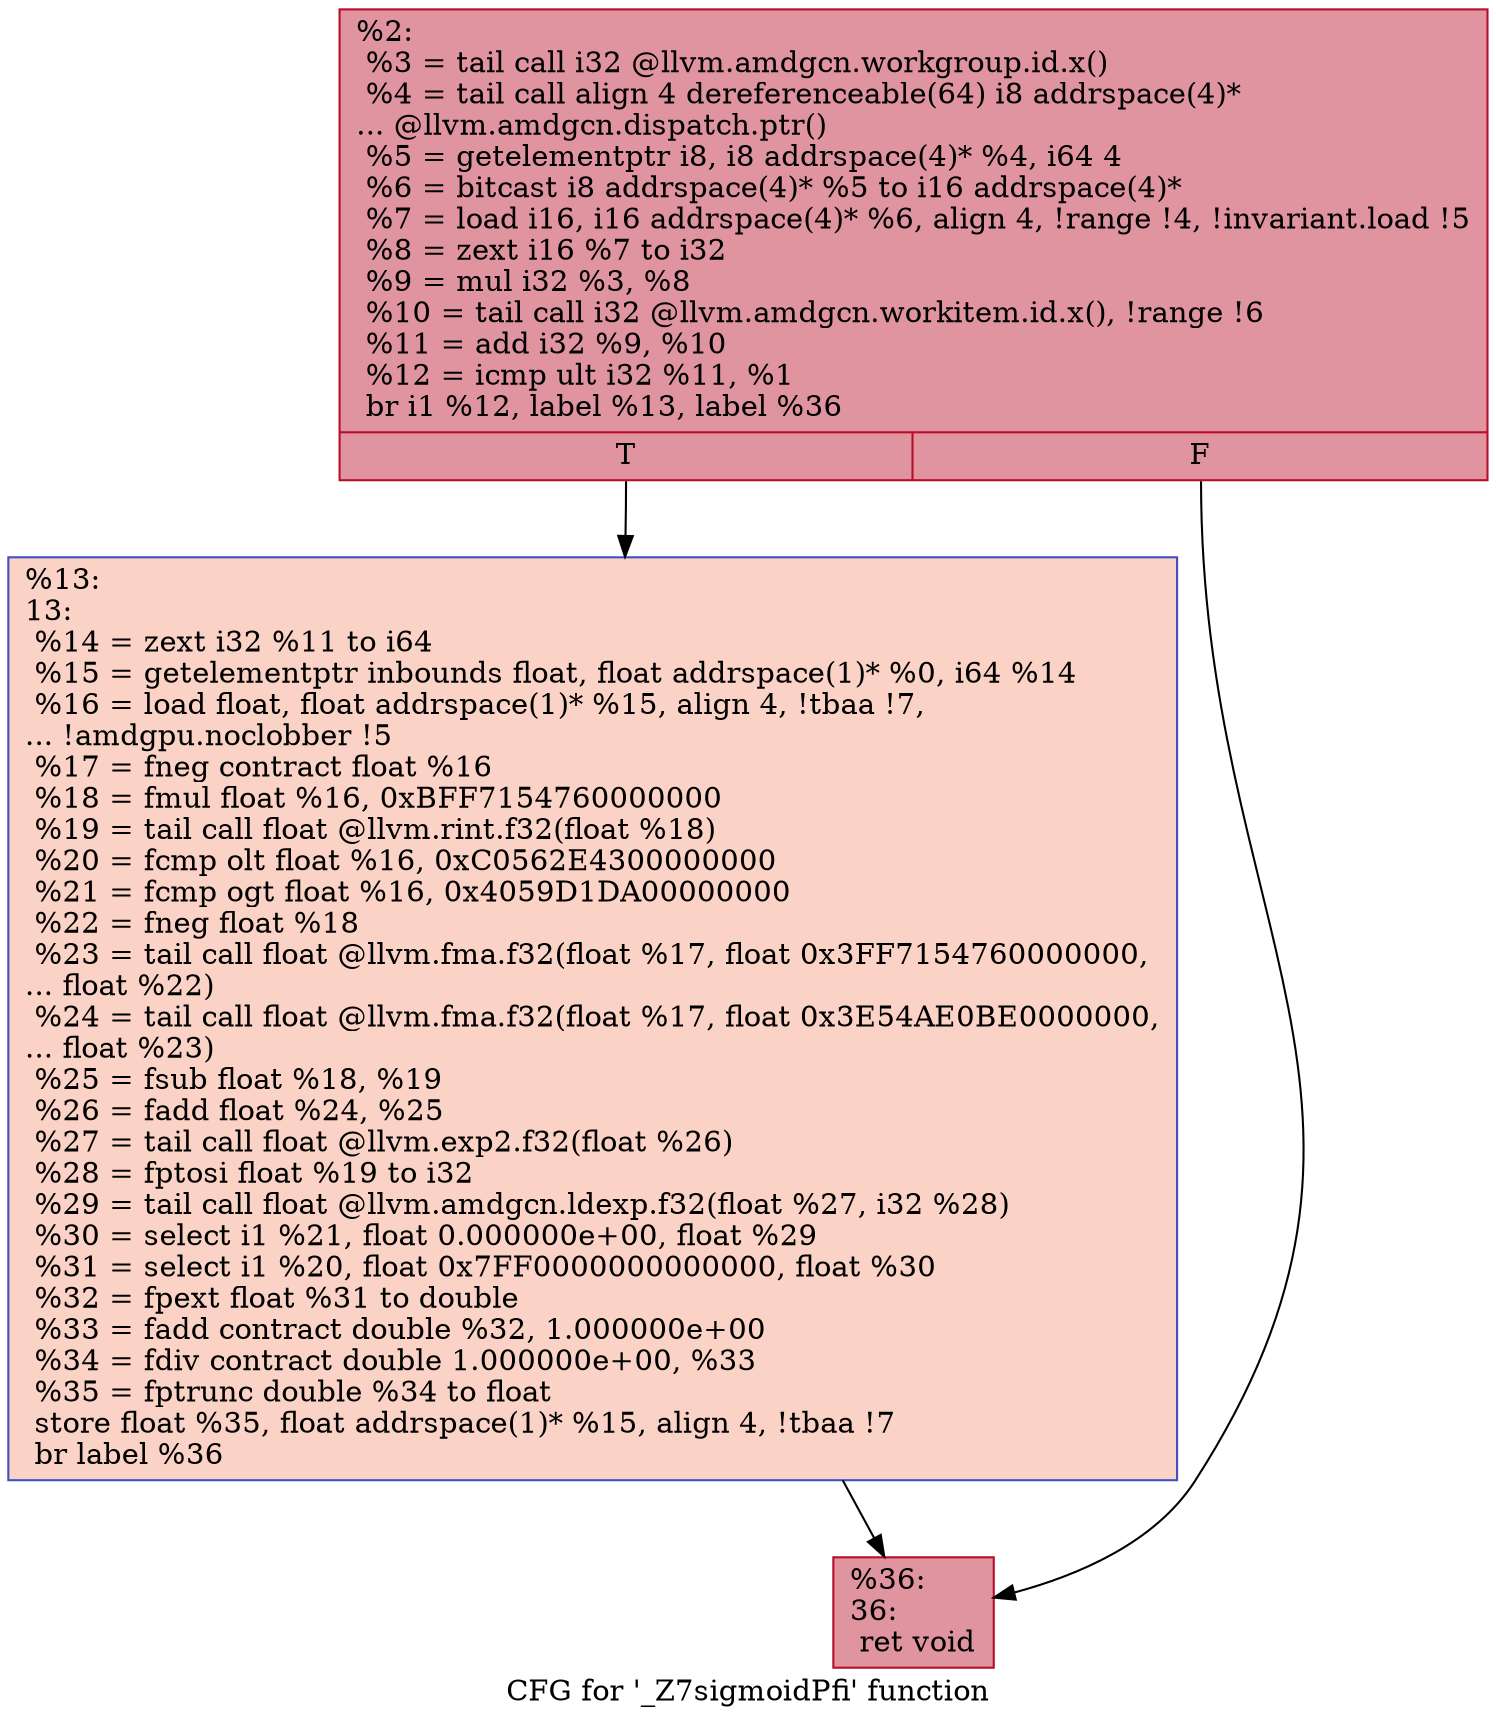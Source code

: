 digraph "CFG for '_Z7sigmoidPfi' function" {
	label="CFG for '_Z7sigmoidPfi' function";

	Node0x45d7480 [shape=record,color="#b70d28ff", style=filled, fillcolor="#b70d2870",label="{%2:\l  %3 = tail call i32 @llvm.amdgcn.workgroup.id.x()\l  %4 = tail call align 4 dereferenceable(64) i8 addrspace(4)*\l... @llvm.amdgcn.dispatch.ptr()\l  %5 = getelementptr i8, i8 addrspace(4)* %4, i64 4\l  %6 = bitcast i8 addrspace(4)* %5 to i16 addrspace(4)*\l  %7 = load i16, i16 addrspace(4)* %6, align 4, !range !4, !invariant.load !5\l  %8 = zext i16 %7 to i32\l  %9 = mul i32 %3, %8\l  %10 = tail call i32 @llvm.amdgcn.workitem.id.x(), !range !6\l  %11 = add i32 %9, %10\l  %12 = icmp ult i32 %11, %1\l  br i1 %12, label %13, label %36\l|{<s0>T|<s1>F}}"];
	Node0x45d7480:s0 -> Node0x45d93c0;
	Node0x45d7480:s1 -> Node0x45d9450;
	Node0x45d93c0 [shape=record,color="#3d50c3ff", style=filled, fillcolor="#f59c7d70",label="{%13:\l13:                                               \l  %14 = zext i32 %11 to i64\l  %15 = getelementptr inbounds float, float addrspace(1)* %0, i64 %14\l  %16 = load float, float addrspace(1)* %15, align 4, !tbaa !7,\l... !amdgpu.noclobber !5\l  %17 = fneg contract float %16\l  %18 = fmul float %16, 0xBFF7154760000000\l  %19 = tail call float @llvm.rint.f32(float %18)\l  %20 = fcmp olt float %16, 0xC0562E4300000000\l  %21 = fcmp ogt float %16, 0x4059D1DA00000000\l  %22 = fneg float %18\l  %23 = tail call float @llvm.fma.f32(float %17, float 0x3FF7154760000000,\l... float %22)\l  %24 = tail call float @llvm.fma.f32(float %17, float 0x3E54AE0BE0000000,\l... float %23)\l  %25 = fsub float %18, %19\l  %26 = fadd float %24, %25\l  %27 = tail call float @llvm.exp2.f32(float %26)\l  %28 = fptosi float %19 to i32\l  %29 = tail call float @llvm.amdgcn.ldexp.f32(float %27, i32 %28)\l  %30 = select i1 %21, float 0.000000e+00, float %29\l  %31 = select i1 %20, float 0x7FF0000000000000, float %30\l  %32 = fpext float %31 to double\l  %33 = fadd contract double %32, 1.000000e+00\l  %34 = fdiv contract double 1.000000e+00, %33\l  %35 = fptrunc double %34 to float\l  store float %35, float addrspace(1)* %15, align 4, !tbaa !7\l  br label %36\l}"];
	Node0x45d93c0 -> Node0x45d9450;
	Node0x45d9450 [shape=record,color="#b70d28ff", style=filled, fillcolor="#b70d2870",label="{%36:\l36:                                               \l  ret void\l}"];
}
